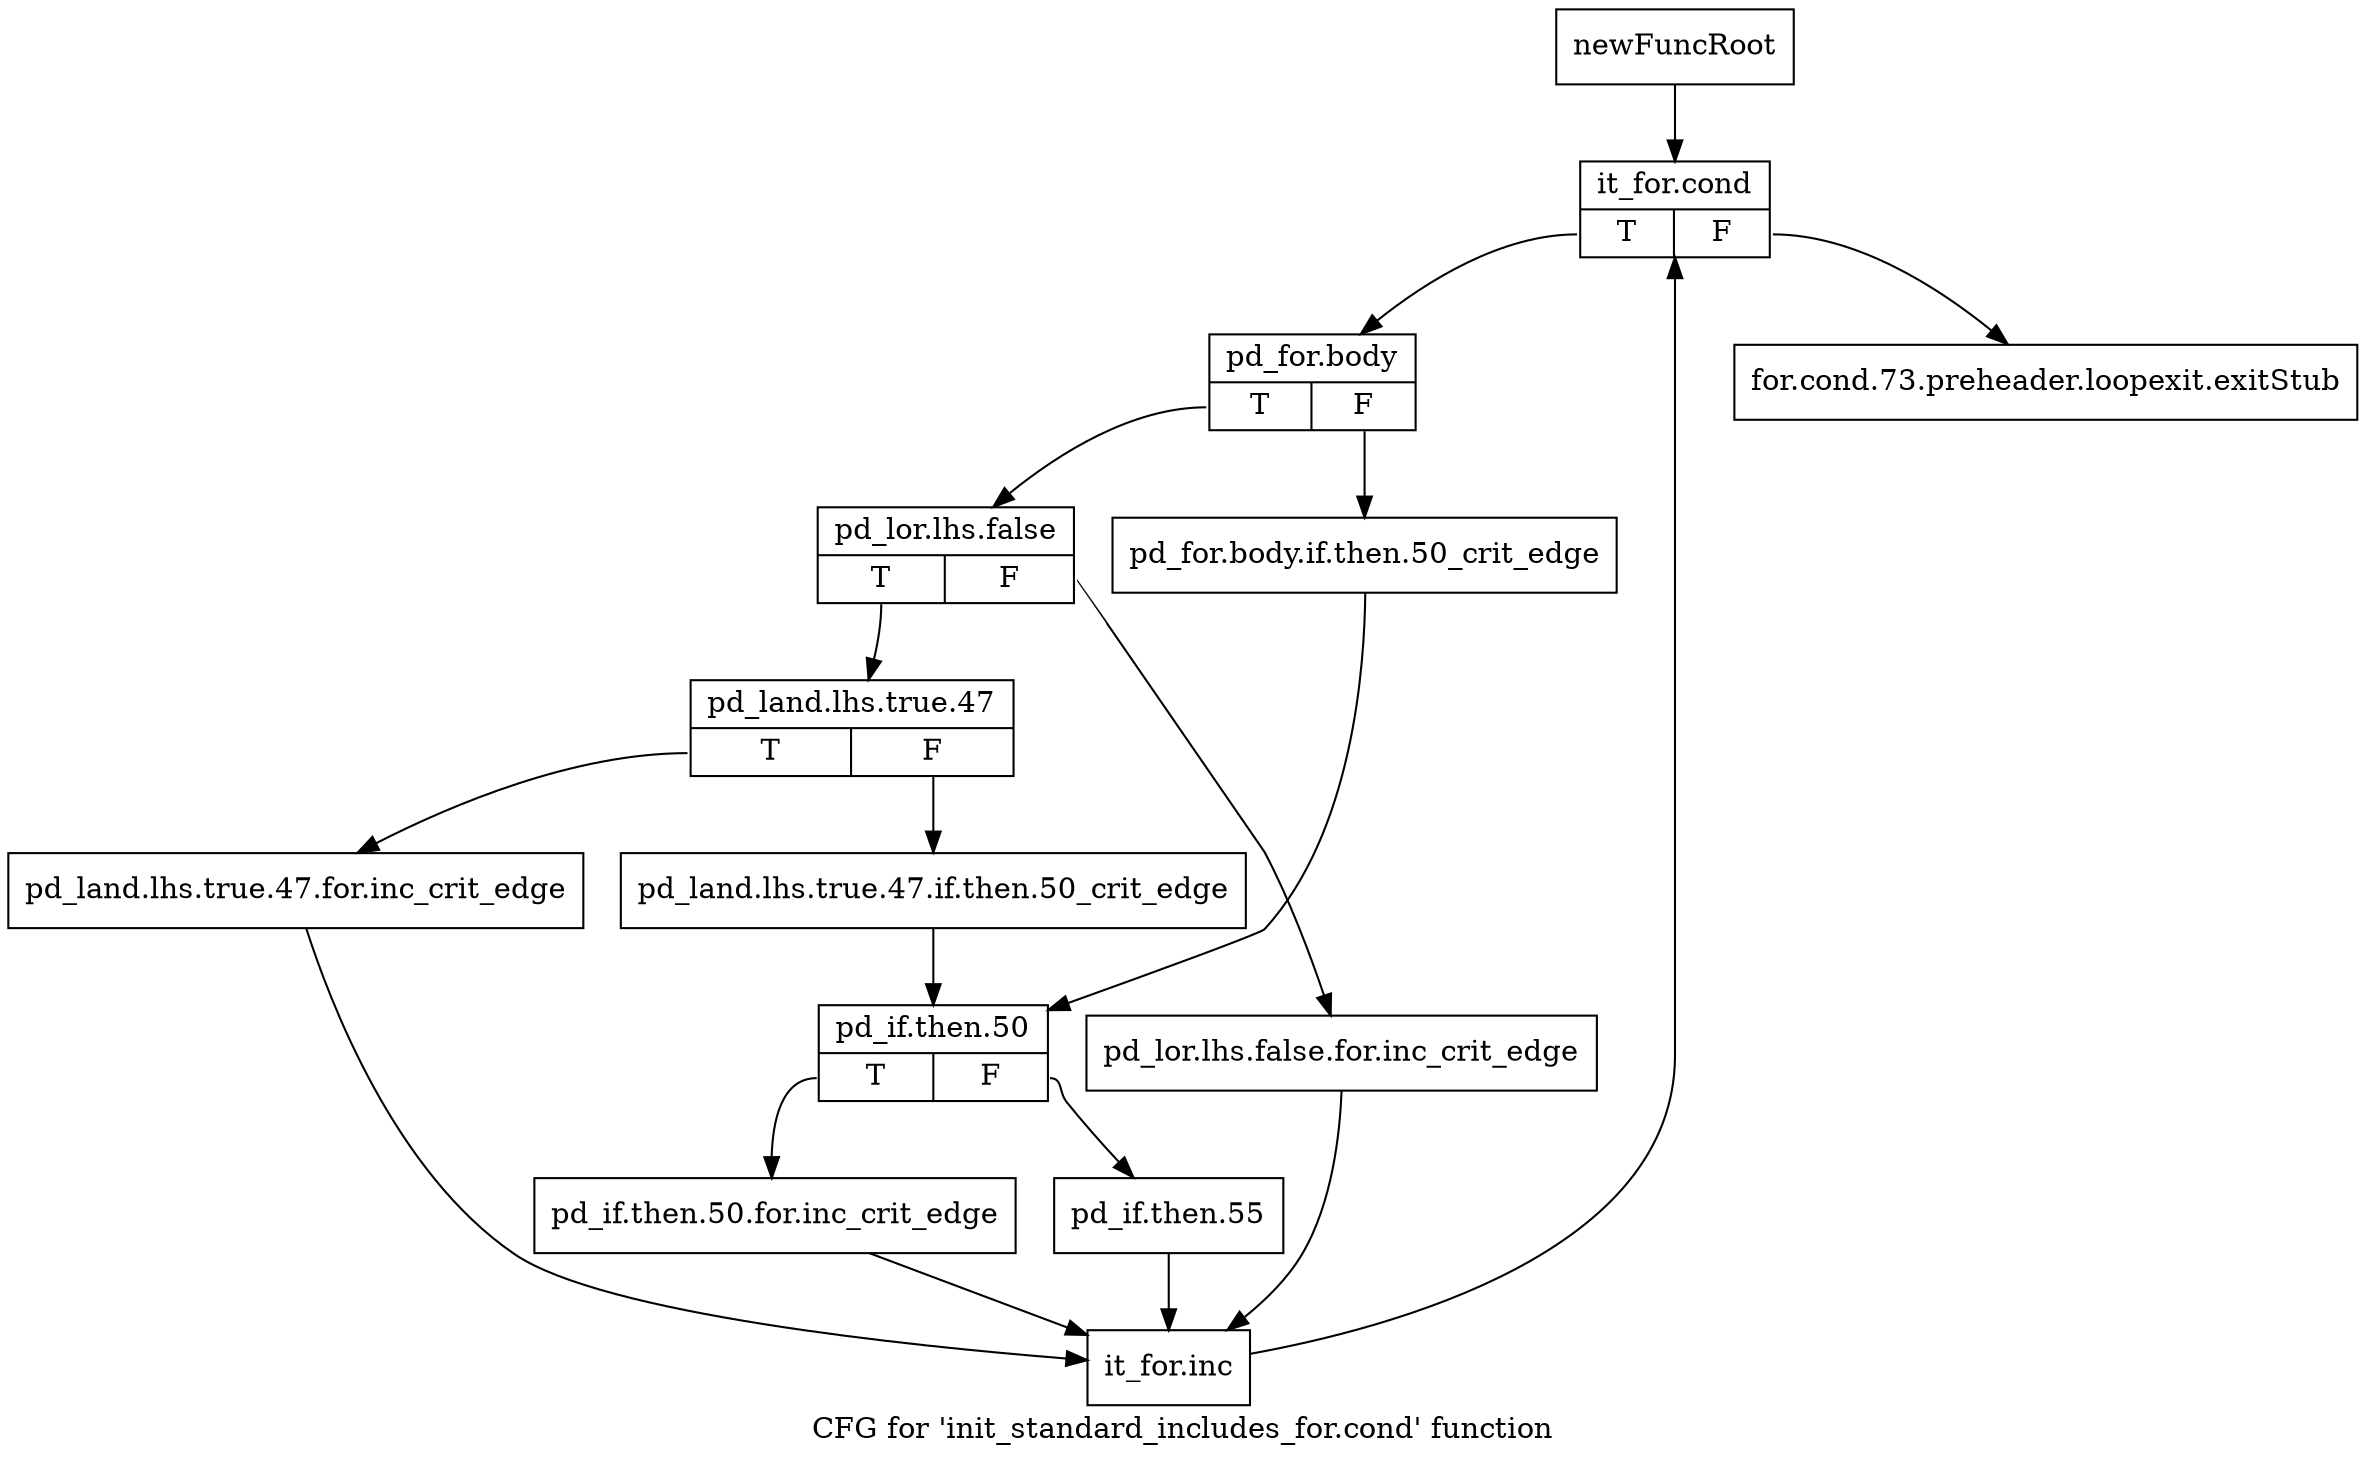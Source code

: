 digraph "CFG for 'init_standard_includes_for.cond' function" {
	label="CFG for 'init_standard_includes_for.cond' function";

	Node0xa2d5e50 [shape=record,label="{newFuncRoot}"];
	Node0xa2d5e50 -> Node0xa2d5ef0;
	Node0xa2d5ea0 [shape=record,label="{for.cond.73.preheader.loopexit.exitStub}"];
	Node0xa2d5ef0 [shape=record,label="{it_for.cond|{<s0>T|<s1>F}}"];
	Node0xa2d5ef0:s0 -> Node0xa2d5f40;
	Node0xa2d5ef0:s1 -> Node0xa2d5ea0;
	Node0xa2d5f40 [shape=record,label="{pd_for.body|{<s0>T|<s1>F}}"];
	Node0xa2d5f40:s0 -> Node0xa2d5fe0;
	Node0xa2d5f40:s1 -> Node0xa2d5f90;
	Node0xa2d5f90 [shape=record,label="{pd_for.body.if.then.50_crit_edge}"];
	Node0xa2d5f90 -> Node0xa2d6120;
	Node0xa2d5fe0 [shape=record,label="{pd_lor.lhs.false|{<s0>T|<s1>F}}"];
	Node0xa2d5fe0:s0 -> Node0xa2d6080;
	Node0xa2d5fe0:s1 -> Node0xa2d6030;
	Node0xa2d6030 [shape=record,label="{pd_lor.lhs.false.for.inc_crit_edge}"];
	Node0xa2d6030 -> Node0xa2d6260;
	Node0xa2d6080 [shape=record,label="{pd_land.lhs.true.47|{<s0>T|<s1>F}}"];
	Node0xa2d6080:s0 -> Node0xa2d6210;
	Node0xa2d6080:s1 -> Node0xa2d60d0;
	Node0xa2d60d0 [shape=record,label="{pd_land.lhs.true.47.if.then.50_crit_edge}"];
	Node0xa2d60d0 -> Node0xa2d6120;
	Node0xa2d6120 [shape=record,label="{pd_if.then.50|{<s0>T|<s1>F}}"];
	Node0xa2d6120:s0 -> Node0xa2d61c0;
	Node0xa2d6120:s1 -> Node0xa2d6170;
	Node0xa2d6170 [shape=record,label="{pd_if.then.55}"];
	Node0xa2d6170 -> Node0xa2d6260;
	Node0xa2d61c0 [shape=record,label="{pd_if.then.50.for.inc_crit_edge}"];
	Node0xa2d61c0 -> Node0xa2d6260;
	Node0xa2d6210 [shape=record,label="{pd_land.lhs.true.47.for.inc_crit_edge}"];
	Node0xa2d6210 -> Node0xa2d6260;
	Node0xa2d6260 [shape=record,label="{it_for.inc}"];
	Node0xa2d6260 -> Node0xa2d5ef0;
}
